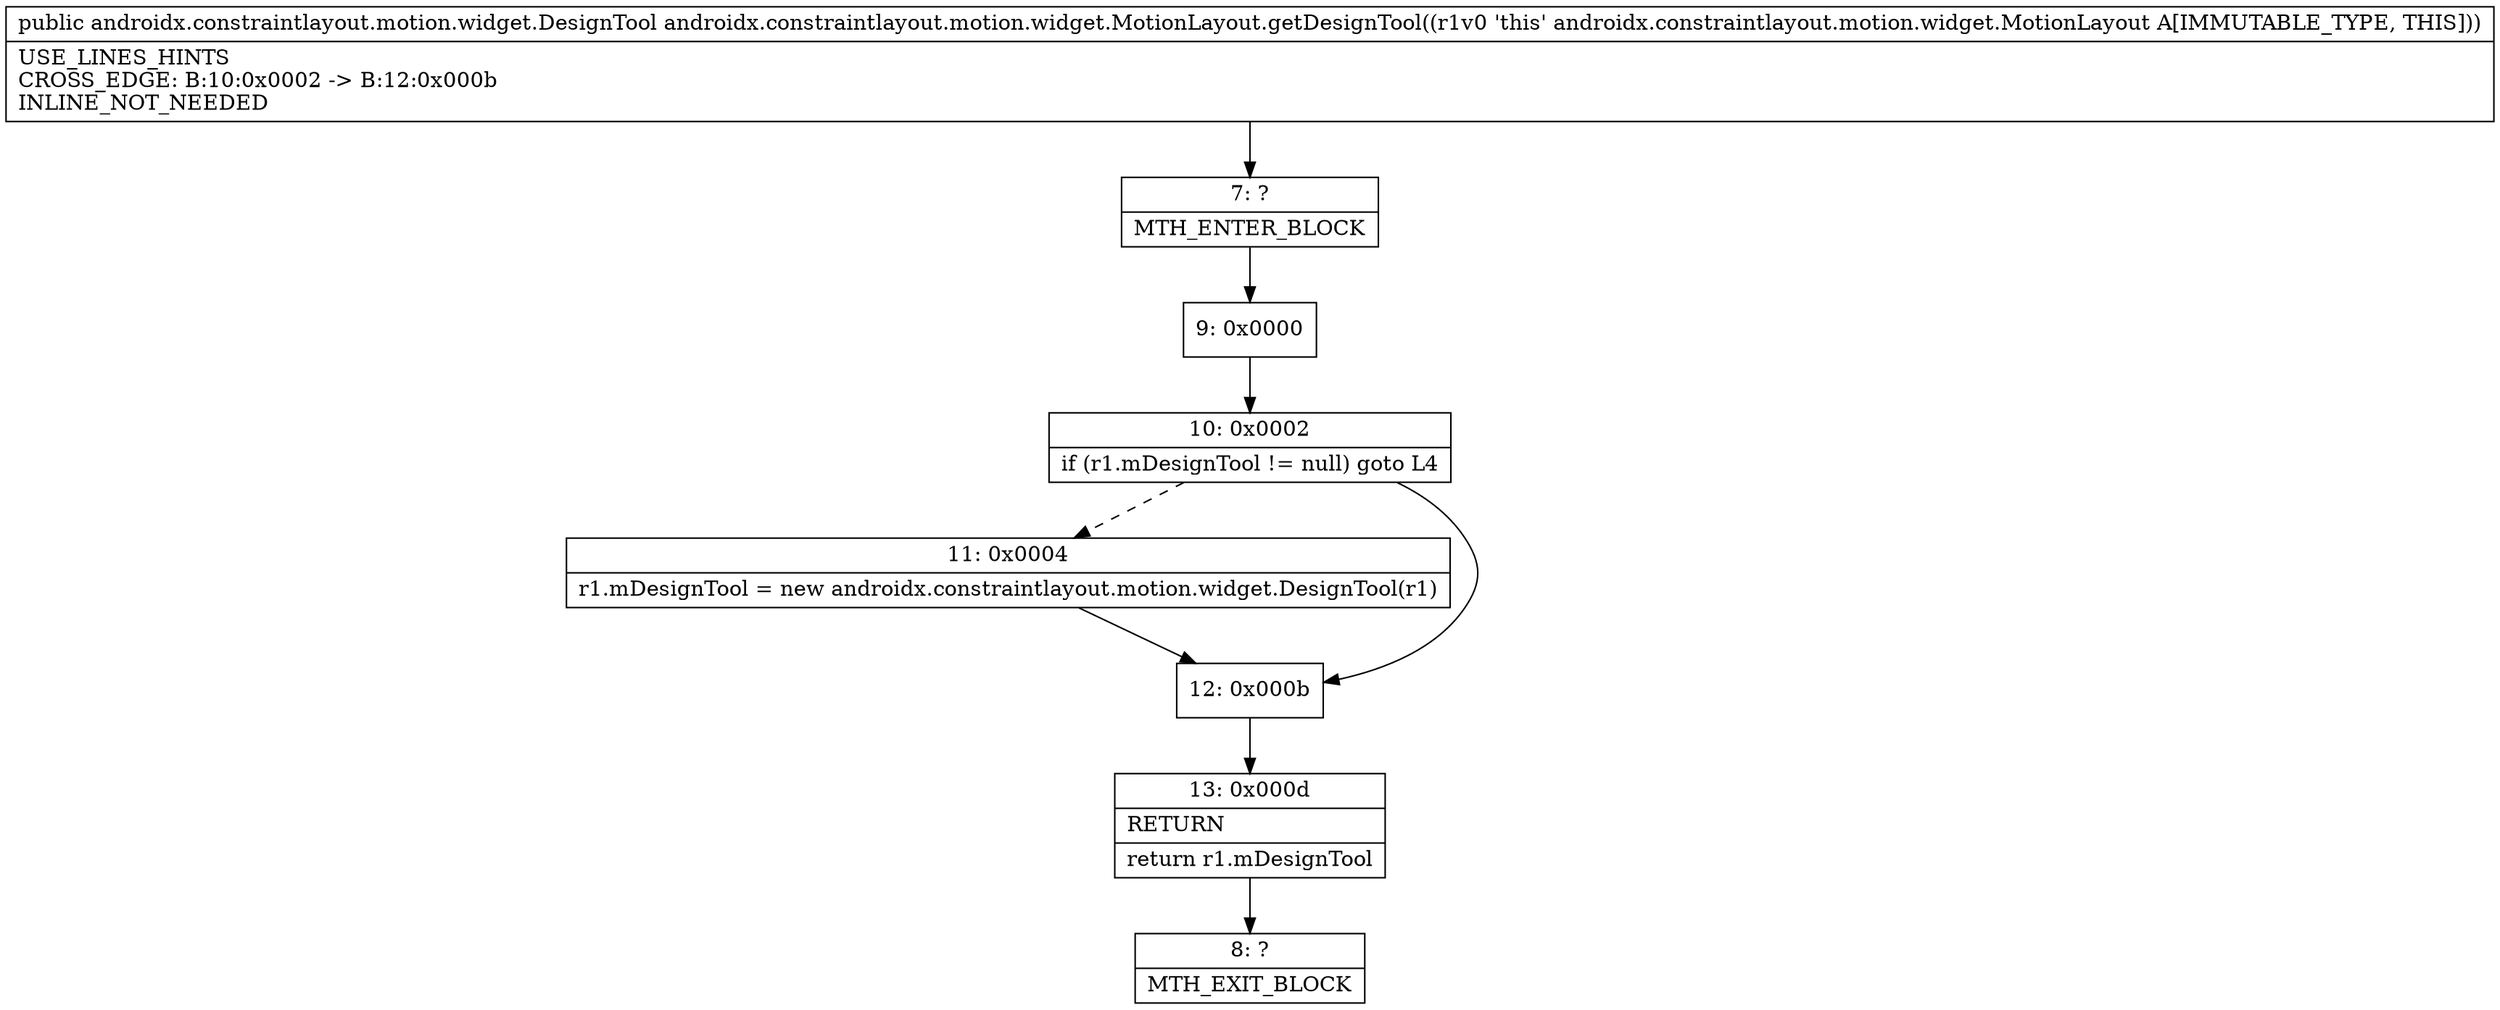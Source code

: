 digraph "CFG forandroidx.constraintlayout.motion.widget.MotionLayout.getDesignTool()Landroidx\/constraintlayout\/motion\/widget\/DesignTool;" {
Node_7 [shape=record,label="{7\:\ ?|MTH_ENTER_BLOCK\l}"];
Node_9 [shape=record,label="{9\:\ 0x0000}"];
Node_10 [shape=record,label="{10\:\ 0x0002|if (r1.mDesignTool != null) goto L4\l}"];
Node_11 [shape=record,label="{11\:\ 0x0004|r1.mDesignTool = new androidx.constraintlayout.motion.widget.DesignTool(r1)\l}"];
Node_12 [shape=record,label="{12\:\ 0x000b}"];
Node_13 [shape=record,label="{13\:\ 0x000d|RETURN\l|return r1.mDesignTool\l}"];
Node_8 [shape=record,label="{8\:\ ?|MTH_EXIT_BLOCK\l}"];
MethodNode[shape=record,label="{public androidx.constraintlayout.motion.widget.DesignTool androidx.constraintlayout.motion.widget.MotionLayout.getDesignTool((r1v0 'this' androidx.constraintlayout.motion.widget.MotionLayout A[IMMUTABLE_TYPE, THIS]))  | USE_LINES_HINTS\lCROSS_EDGE: B:10:0x0002 \-\> B:12:0x000b\lINLINE_NOT_NEEDED\l}"];
MethodNode -> Node_7;Node_7 -> Node_9;
Node_9 -> Node_10;
Node_10 -> Node_11[style=dashed];
Node_10 -> Node_12;
Node_11 -> Node_12;
Node_12 -> Node_13;
Node_13 -> Node_8;
}

